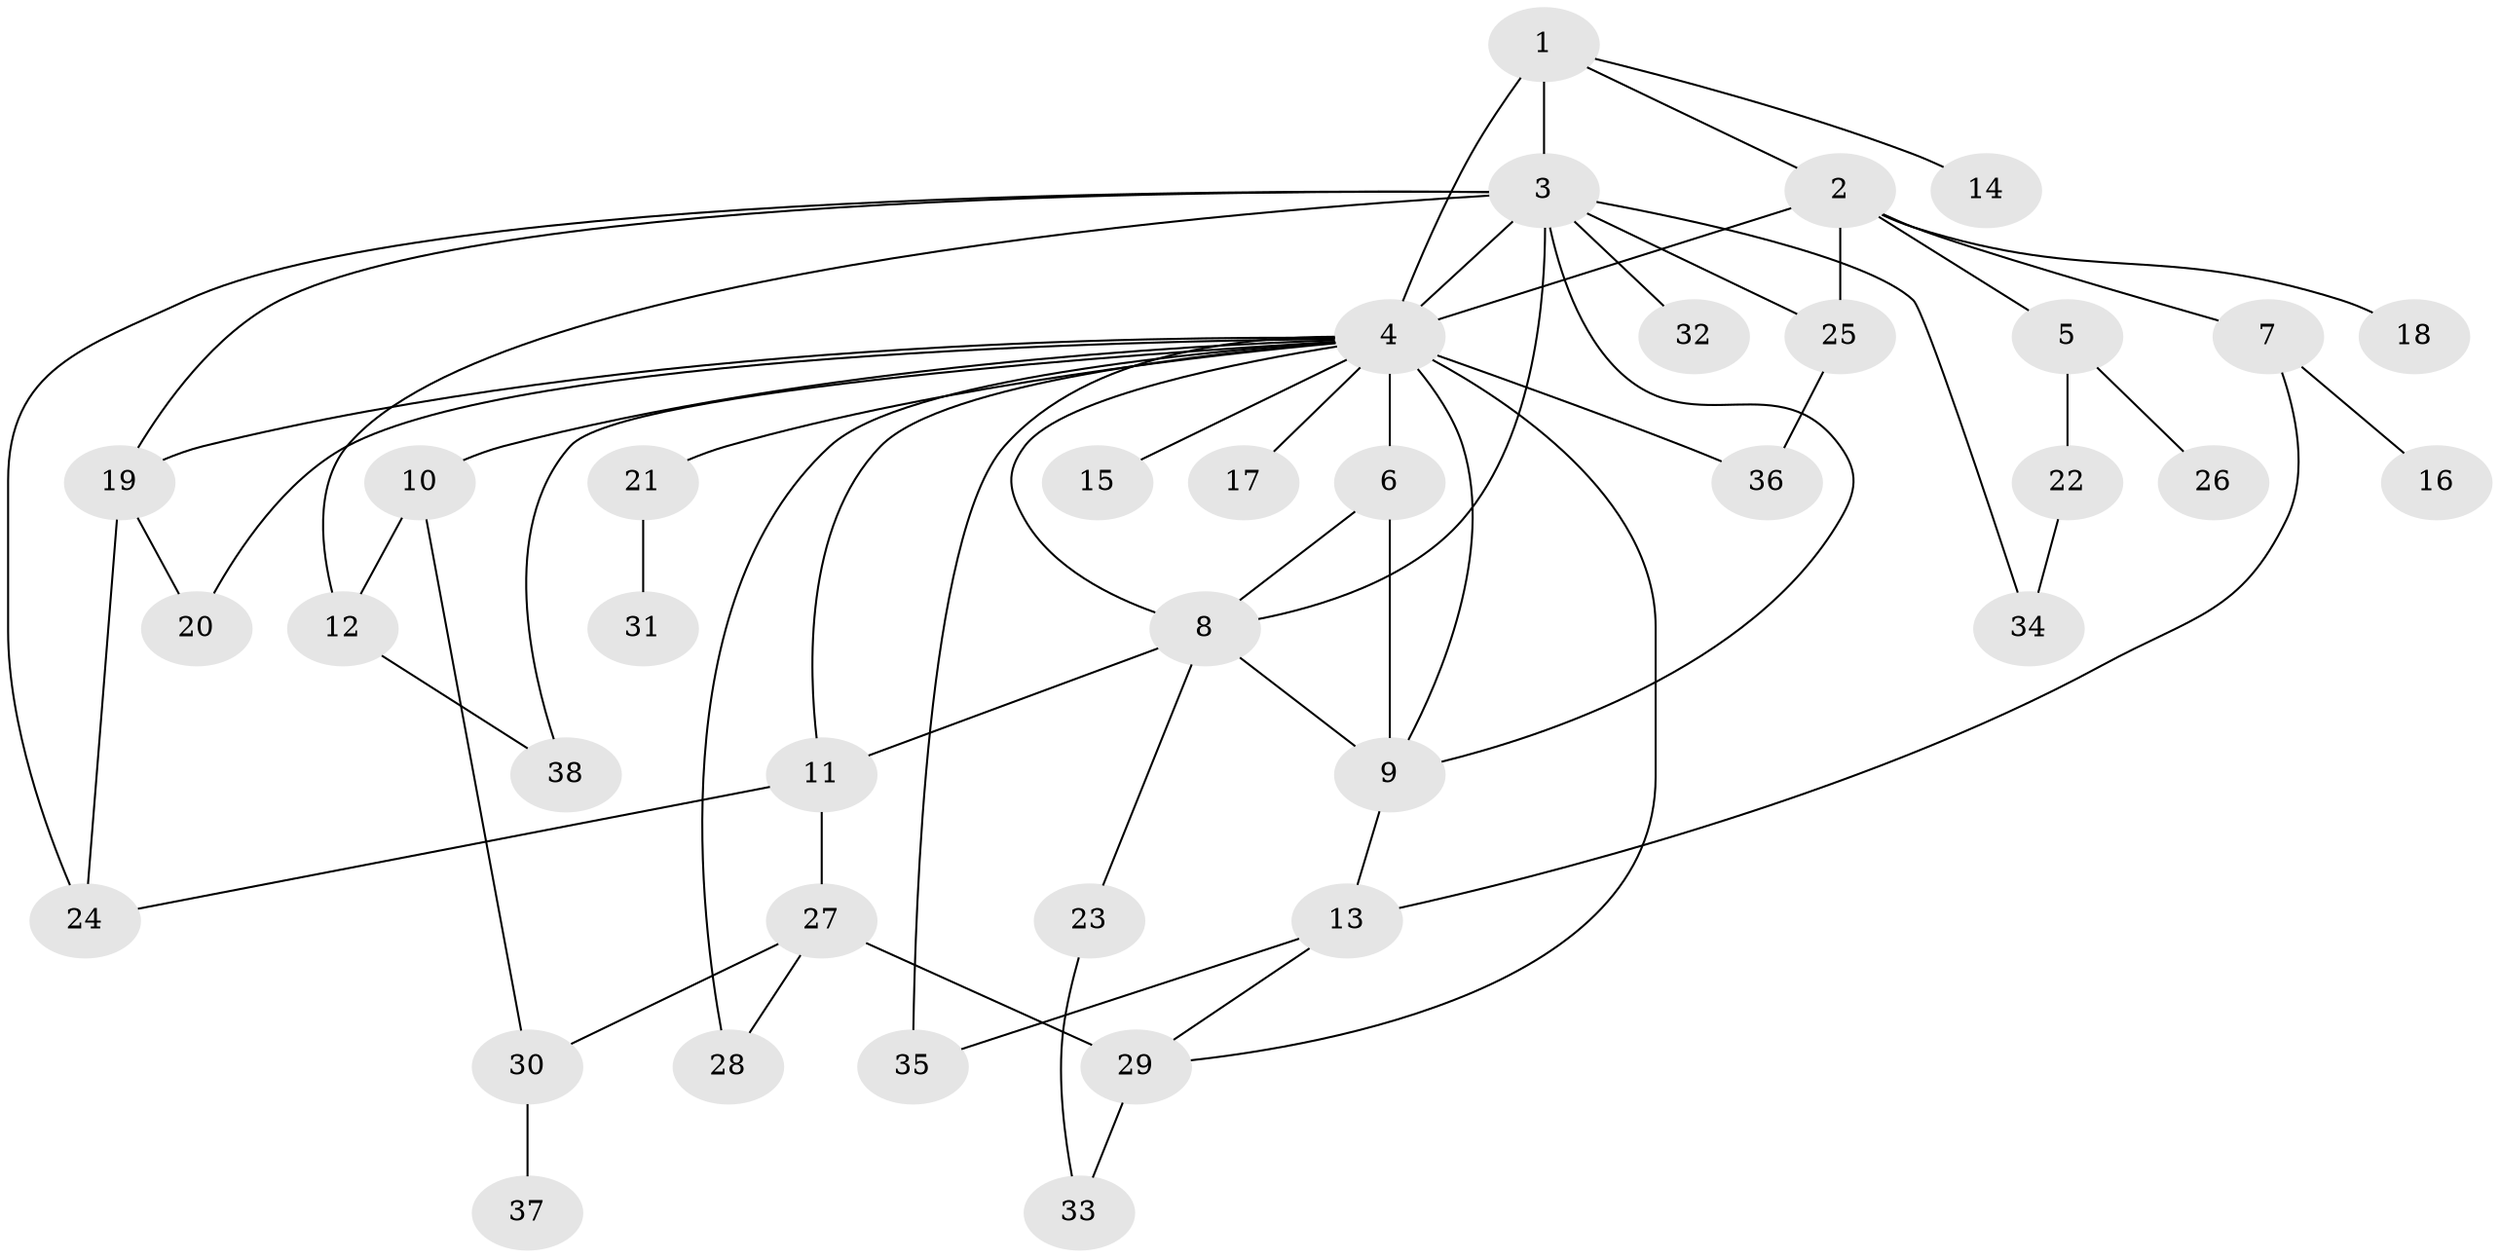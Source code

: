// original degree distribution, {3: 0.104, 10: 0.016, 18: 0.008, 29: 0.008, 1: 0.56, 4: 0.072, 5: 0.024, 7: 0.008, 6: 0.032, 8: 0.008, 2: 0.16}
// Generated by graph-tools (version 1.1) at 2025/50/03/04/25 22:50:18]
// undirected, 38 vertices, 61 edges
graph export_dot {
  node [color=gray90,style=filled];
  1;
  2;
  3;
  4;
  5;
  6;
  7;
  8;
  9;
  10;
  11;
  12;
  13;
  14;
  15;
  16;
  17;
  18;
  19;
  20;
  21;
  22;
  23;
  24;
  25;
  26;
  27;
  28;
  29;
  30;
  31;
  32;
  33;
  34;
  35;
  36;
  37;
  38;
  1 -- 2 [weight=1.0];
  1 -- 3 [weight=8.0];
  1 -- 4 [weight=1.0];
  1 -- 14 [weight=1.0];
  2 -- 4 [weight=1.0];
  2 -- 5 [weight=1.0];
  2 -- 7 [weight=1.0];
  2 -- 18 [weight=1.0];
  2 -- 25 [weight=1.0];
  3 -- 4 [weight=1.0];
  3 -- 8 [weight=1.0];
  3 -- 9 [weight=1.0];
  3 -- 12 [weight=1.0];
  3 -- 19 [weight=1.0];
  3 -- 24 [weight=1.0];
  3 -- 25 [weight=1.0];
  3 -- 32 [weight=1.0];
  3 -- 34 [weight=1.0];
  4 -- 6 [weight=11.0];
  4 -- 8 [weight=1.0];
  4 -- 9 [weight=1.0];
  4 -- 10 [weight=1.0];
  4 -- 11 [weight=1.0];
  4 -- 15 [weight=1.0];
  4 -- 17 [weight=1.0];
  4 -- 19 [weight=1.0];
  4 -- 20 [weight=1.0];
  4 -- 21 [weight=1.0];
  4 -- 28 [weight=1.0];
  4 -- 29 [weight=1.0];
  4 -- 35 [weight=2.0];
  4 -- 36 [weight=1.0];
  4 -- 38 [weight=1.0];
  5 -- 22 [weight=1.0];
  5 -- 26 [weight=1.0];
  6 -- 8 [weight=1.0];
  6 -- 9 [weight=1.0];
  7 -- 13 [weight=1.0];
  7 -- 16 [weight=1.0];
  8 -- 9 [weight=1.0];
  8 -- 11 [weight=1.0];
  8 -- 23 [weight=1.0];
  9 -- 13 [weight=1.0];
  10 -- 12 [weight=1.0];
  10 -- 30 [weight=1.0];
  11 -- 24 [weight=1.0];
  11 -- 27 [weight=1.0];
  12 -- 38 [weight=1.0];
  13 -- 29 [weight=1.0];
  13 -- 35 [weight=1.0];
  19 -- 20 [weight=1.0];
  19 -- 24 [weight=1.0];
  21 -- 31 [weight=1.0];
  22 -- 34 [weight=1.0];
  23 -- 33 [weight=1.0];
  25 -- 36 [weight=1.0];
  27 -- 28 [weight=1.0];
  27 -- 29 [weight=6.0];
  27 -- 30 [weight=1.0];
  29 -- 33 [weight=1.0];
  30 -- 37 [weight=1.0];
}
